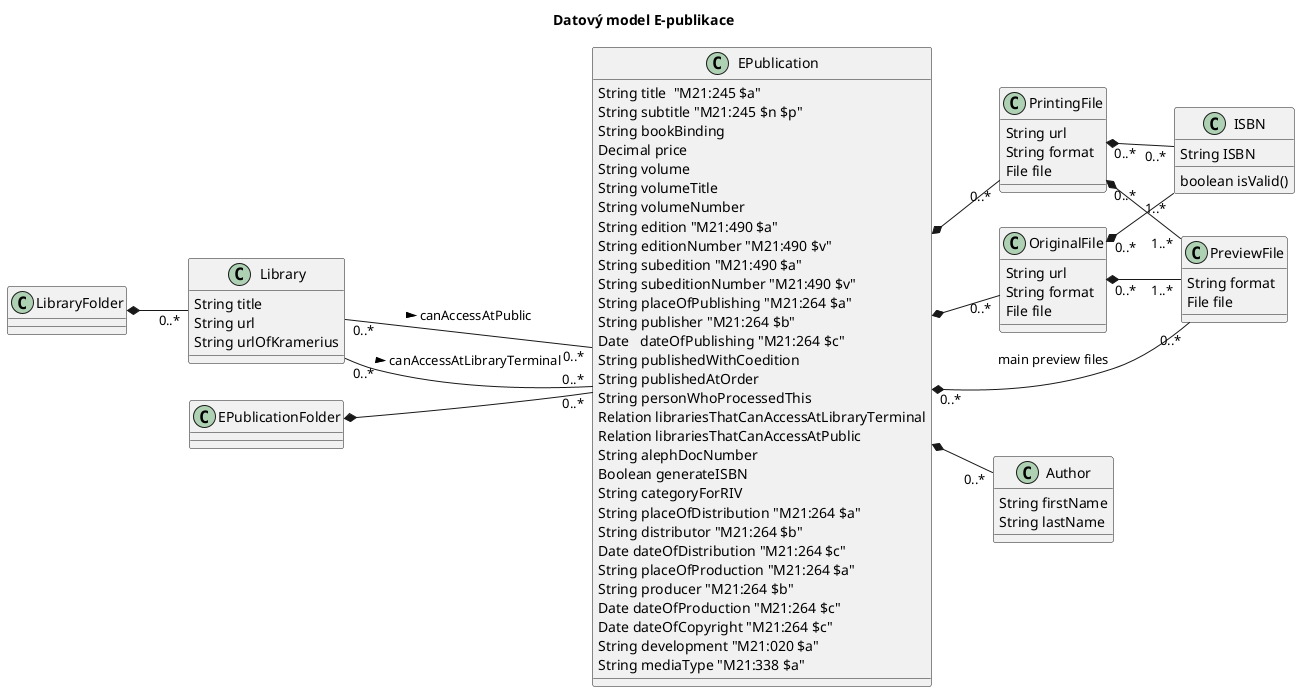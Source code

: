 @startuml
skinparam componentStyle uml2
left to right direction
title Datový model E-publikace

class Library {
      String title
      String url
      String urlOfKramerius
}

class ISBN {
      String ISBN
      boolean isValid()
}

class PreviewFile {
      String format
      File file
}

class OriginalFile {
      String url
      String format
      File file
}

class Author {
      String firstName
      String lastName
}

class PrintingFile {
      String url
      String format
      File file
}

class EPublication {
      String title  "M21:245 $a"
      String subtitle "M21:245 $n $p"
      String bookBinding 
      Decimal price 
      String volume
      String volumeTitle
      String volumeNumber
      String edition "M21:490 $a"
      String editionNumber "M21:490 $v"
      String subedition "M21:490 $a"
      String subeditionNumber "M21:490 $v"
      String placeOfPublishing "M21:264 $a"
      String publisher "M21:264 $b"
      Date   dateOfPublishing "M21:264 $c"
      String publishedWithCoedition 
      String publishedAtOrder 
      String personWhoProcessedThis
      Relation librariesThatCanAccessAtLibraryTerminal
      Relation librariesThatCanAccessAtPublic
      String alephDocNumber
      Boolean generateISBN
      String categoryForRIV
      String placeOfDistribution "M21:264 $a"
      String distributor "M21:264 $b"
      Date dateOfDistribution "M21:264 $c"
      String placeOfProduction "M21:264 $a"
      String producer "M21:264 $b"
      Date dateOfProduction "M21:264 $c"
      Date dateOfCopyright "M21:264 $c"
      String development "M21:020 $a"
      String mediaType "M21:338 $a"
}

class EPublicationFolder {
      
}

class LibraryFolder {
}

Library "0..*" -- "0..*" EPublication: canAccessAtLibraryTerminal >
Library "0..*" -- "0..*" EPublication: canAccessAtPublic >
EPublication *-- "0..*" OriginalFile
EPublication *-- "0..*" PrintingFile
EPublication *-- "0..*" Author
EPublication "0..*" *-- "0..*" PreviewFile: main preview files
OriginalFile "0..*" *-- "1..*" ISBN
PrintingFile "0..*" *-- "0..*" ISBN
OriginalFile "0..*" *-- "1..*" PreviewFile
PrintingFile "0..*" *-- "1..*" PreviewFile
EPublicationFolder *-- "0..*" EPublication
LibraryFolder *-- "0..*" Library

@enduml